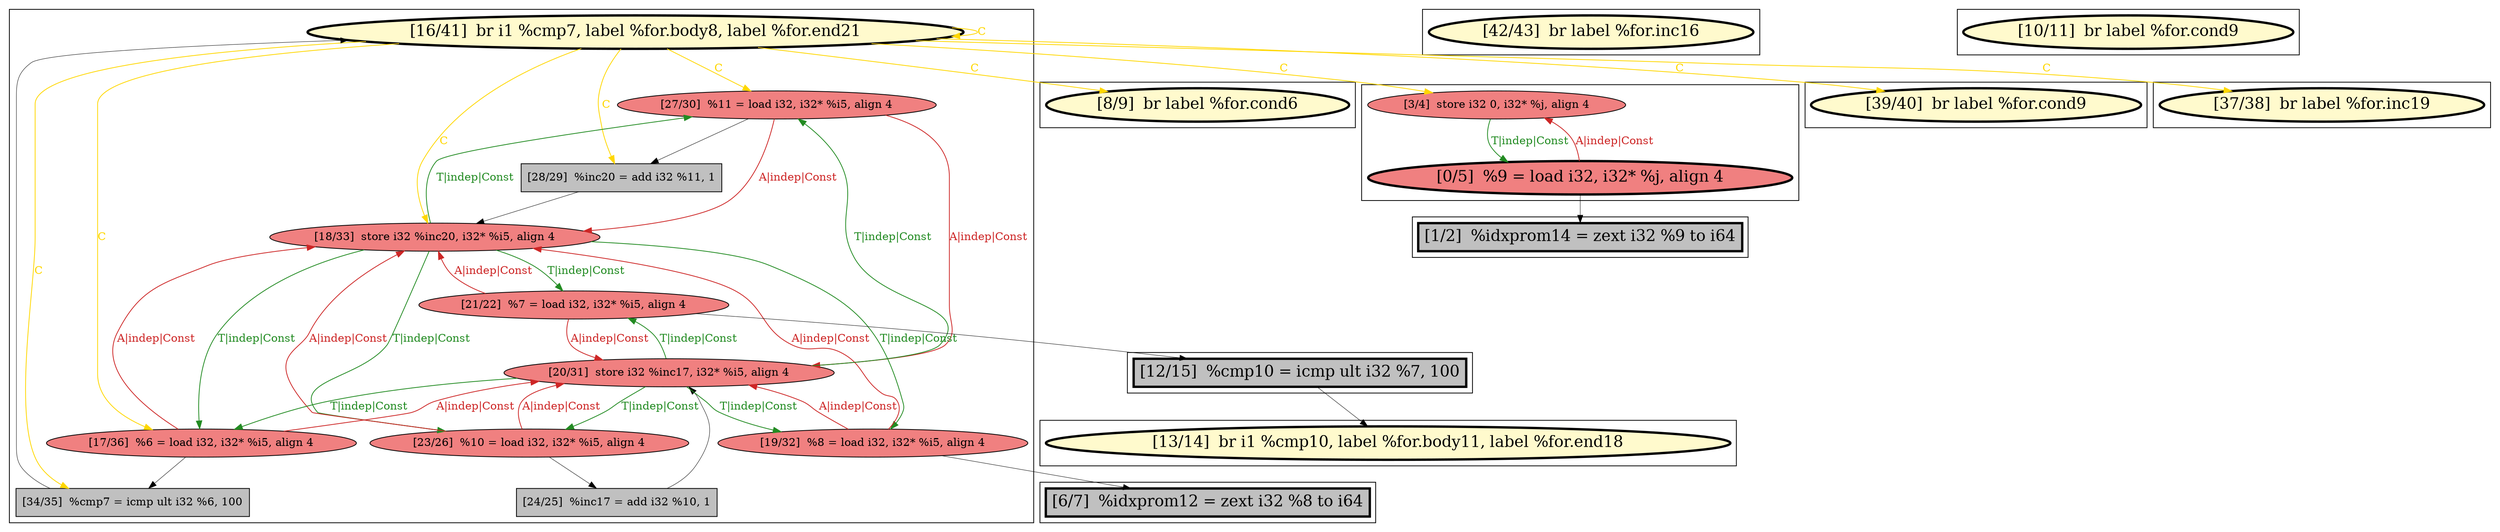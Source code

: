 
digraph G {



node1295->node1288 [style=solid,color=gold,label="C",penwidth=1.0,fontcolor=gold ]
node1295->node1300 [style=solid,color=gold,label="C",penwidth=1.0,fontcolor=gold ]
node1302->node1300 [style=solid,color=forestgreen,label="T|indep|Const",penwidth=1.0,fontcolor=forestgreen ]
node1300->node1302 [style=solid,color=firebrick3,label="A|indep|Const",penwidth=1.0,fontcolor=firebrick3 ]
node1293->node1302 [style=solid,color=black,label="",penwidth=0.5,fontcolor=black ]
node1302->node1299 [style=solid,color=forestgreen,label="T|indep|Const",penwidth=1.0,fontcolor=forestgreen ]
node1301->node1302 [style=solid,color=firebrick3,label="A|indep|Const",penwidth=1.0,fontcolor=firebrick3 ]
node1297->node1295 [style=solid,color=black,label="",penwidth=0.5,fontcolor=black ]
node1292->node1296 [style=solid,color=black,label="",penwidth=0.5,fontcolor=black ]
node1285->node1286 [style=solid,color=forestgreen,label="T|indep|Const",penwidth=1.0,fontcolor=forestgreen ]
node1298->node1297 [style=solid,color=black,label="",penwidth=0.5,fontcolor=black ]
node1299->node1302 [style=solid,color=firebrick3,label="A|indep|Const",penwidth=1.0,fontcolor=firebrick3 ]
node1302->node1301 [style=solid,color=forestgreen,label="T|indep|Const",penwidth=1.0,fontcolor=forestgreen ]
node1286->node1285 [style=solid,color=firebrick3,label="A|indep|Const",penwidth=1.0,fontcolor=firebrick3 ]
node1298->node1302 [style=solid,color=firebrick3,label="A|indep|Const",penwidth=1.0,fontcolor=firebrick3 ]
node1295->node1302 [style=solid,color=gold,label="C",penwidth=1.0,fontcolor=gold ]
node1299->node1287 [style=solid,color=black,label="",penwidth=0.5,fontcolor=black ]
node1299->node1296 [style=solid,color=firebrick3,label="A|indep|Const",penwidth=1.0,fontcolor=firebrick3 ]
node1295->node1285 [style=solid,color=gold,label="C",penwidth=1.0,fontcolor=gold ]
node1296->node1301 [style=solid,color=forestgreen,label="T|indep|Const",penwidth=1.0,fontcolor=forestgreen ]
node1294->node1302 [style=solid,color=firebrick3,label="A|indep|Const",penwidth=1.0,fontcolor=firebrick3 ]
node1300->node1293 [style=solid,color=black,label="",penwidth=0.5,fontcolor=black ]
node1295->node1291 [style=solid,color=gold,label="C",penwidth=1.0,fontcolor=gold ]
node1296->node1299 [style=solid,color=forestgreen,label="T|indep|Const",penwidth=1.0,fontcolor=forestgreen ]
node1296->node1300 [style=solid,color=forestgreen,label="T|indep|Const",penwidth=1.0,fontcolor=forestgreen ]
node1295->node1293 [style=solid,color=gold,label="C",penwidth=1.0,fontcolor=gold ]
node1295->node1297 [style=solid,color=gold,label="C",penwidth=1.0,fontcolor=gold ]
node1296->node1294 [style=solid,color=forestgreen,label="T|indep|Const",penwidth=1.0,fontcolor=forestgreen ]
node1302->node1298 [style=solid,color=forestgreen,label="T|indep|Const",penwidth=1.0,fontcolor=forestgreen ]
node1295->node1304 [style=solid,color=gold,label="C",penwidth=1.0,fontcolor=gold ]
node1295->node1295 [style=solid,color=gold,label="C",penwidth=1.0,fontcolor=gold ]
node1294->node1296 [style=solid,color=firebrick3,label="A|indep|Const",penwidth=1.0,fontcolor=firebrick3 ]
node1303->node1305 [style=solid,color=black,label="",penwidth=0.5,fontcolor=black ]
node1286->node1284 [style=solid,color=black,label="",penwidth=0.5,fontcolor=black ]
node1301->node1292 [style=solid,color=black,label="",penwidth=0.5,fontcolor=black ]
node1294->node1303 [style=solid,color=black,label="",penwidth=0.5,fontcolor=black ]
node1298->node1296 [style=solid,color=firebrick3,label="A|indep|Const",penwidth=1.0,fontcolor=firebrick3 ]
node1301->node1296 [style=solid,color=firebrick3,label="A|indep|Const",penwidth=1.0,fontcolor=firebrick3 ]
node1296->node1298 [style=solid,color=forestgreen,label="T|indep|Const",penwidth=1.0,fontcolor=forestgreen ]
node1300->node1296 [style=solid,color=firebrick3,label="A|indep|Const",penwidth=1.0,fontcolor=firebrick3 ]
node1295->node1298 [style=solid,color=gold,label="C",penwidth=1.0,fontcolor=gold ]
node1302->node1294 [style=solid,color=forestgreen,label="T|indep|Const",penwidth=1.0,fontcolor=forestgreen ]


subgraph cluster10 {


node1305 [penwidth=3.0,fontsize=20,fillcolor=lemonchiffon,label="[13/14]  br i1 %cmp10, label %for.body11, label %for.end18",shape=ellipse,style=filled ]



}

subgraph cluster9 {


node1304 [penwidth=3.0,fontsize=20,fillcolor=lemonchiffon,label="[37/38]  br label %for.inc19",shape=ellipse,style=filled ]



}

subgraph cluster8 {


node1303 [penwidth=3.0,fontsize=20,fillcolor=grey,label="[12/15]  %cmp10 = icmp ult i32 %7, 100",shape=rectangle,style=filled ]



}

subgraph cluster7 {


node1302 [fillcolor=lightcoral,label="[18/33]  store i32 %inc20, i32* %i5, align 4",shape=ellipse,style=filled ]
node1299 [fillcolor=lightcoral,label="[19/32]  %8 = load i32, i32* %i5, align 4",shape=ellipse,style=filled ]
node1301 [fillcolor=lightcoral,label="[23/26]  %10 = load i32, i32* %i5, align 4",shape=ellipse,style=filled ]
node1300 [fillcolor=lightcoral,label="[27/30]  %11 = load i32, i32* %i5, align 4",shape=ellipse,style=filled ]
node1298 [fillcolor=lightcoral,label="[17/36]  %6 = load i32, i32* %i5, align 4",shape=ellipse,style=filled ]
node1296 [fillcolor=lightcoral,label="[20/31]  store i32 %inc17, i32* %i5, align 4",shape=ellipse,style=filled ]
node1294 [fillcolor=lightcoral,label="[21/22]  %7 = load i32, i32* %i5, align 4",shape=ellipse,style=filled ]
node1293 [fillcolor=grey,label="[28/29]  %inc20 = add i32 %11, 1",shape=rectangle,style=filled ]
node1295 [penwidth=3.0,fontsize=20,fillcolor=lemonchiffon,label="[16/41]  br i1 %cmp7, label %for.body8, label %for.end21",shape=ellipse,style=filled ]
node1292 [fillcolor=grey,label="[24/25]  %inc17 = add i32 %10, 1",shape=rectangle,style=filled ]
node1297 [fillcolor=grey,label="[34/35]  %cmp7 = icmp ult i32 %6, 100",shape=rectangle,style=filled ]



}

subgraph cluster6 {


node1291 [penwidth=3.0,fontsize=20,fillcolor=lemonchiffon,label="[39/40]  br label %for.cond9",shape=ellipse,style=filled ]



}

subgraph cluster0 {


node1284 [penwidth=3.0,fontsize=20,fillcolor=grey,label="[1/2]  %idxprom14 = zext i32 %9 to i64",shape=rectangle,style=filled ]



}

subgraph cluster5 {


node1290 [penwidth=3.0,fontsize=20,fillcolor=lemonchiffon,label="[42/43]  br label %for.inc16",shape=ellipse,style=filled ]



}

subgraph cluster1 {


node1286 [penwidth=3.0,fontsize=20,fillcolor=lightcoral,label="[0/5]  %9 = load i32, i32* %j, align 4",shape=ellipse,style=filled ]
node1285 [fillcolor=lightcoral,label="[3/4]  store i32 0, i32* %j, align 4",shape=ellipse,style=filled ]



}

subgraph cluster2 {


node1287 [penwidth=3.0,fontsize=20,fillcolor=grey,label="[6/7]  %idxprom12 = zext i32 %8 to i64",shape=rectangle,style=filled ]



}

subgraph cluster3 {


node1288 [penwidth=3.0,fontsize=20,fillcolor=lemonchiffon,label="[8/9]  br label %for.cond6",shape=ellipse,style=filled ]



}

subgraph cluster4 {


node1289 [penwidth=3.0,fontsize=20,fillcolor=lemonchiffon,label="[10/11]  br label %for.cond9",shape=ellipse,style=filled ]



}

}
